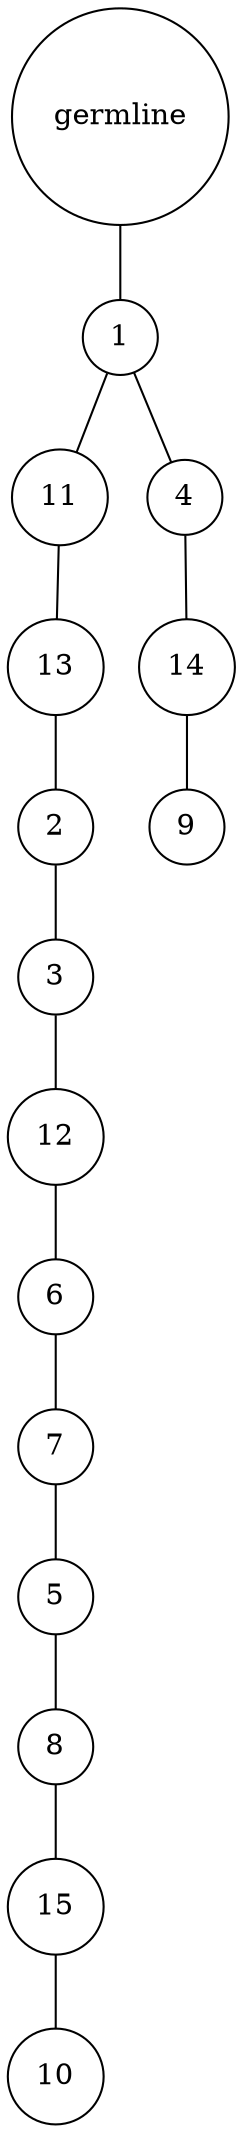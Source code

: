 graph {
	rankdir=UD;
	splines=line;
	node [shape=circle]
	"0x7f93590a4e20" [label="germline"];
	"0x7f93590a4e50" [label="1"];
	"0x7f93590a4e20" -- "0x7f93590a4e50" ;
	"0x7f93590a4e80" [label="11"];
	"0x7f93590a4e50" -- "0x7f93590a4e80" ;
	"0x7f93590a4eb0" [label="13"];
	"0x7f93590a4e80" -- "0x7f93590a4eb0" ;
	"0x7f93590a4ee0" [label="2"];
	"0x7f93590a4eb0" -- "0x7f93590a4ee0" ;
	"0x7f93590a4f10" [label="3"];
	"0x7f93590a4ee0" -- "0x7f93590a4f10" ;
	"0x7f93590a4f40" [label="12"];
	"0x7f93590a4f10" -- "0x7f93590a4f40" ;
	"0x7f93590a4f70" [label="6"];
	"0x7f93590a4f40" -- "0x7f93590a4f70" ;
	"0x7f93590a4fa0" [label="7"];
	"0x7f93590a4f70" -- "0x7f93590a4fa0" ;
	"0x7f93590a4fd0" [label="5"];
	"0x7f93590a4fa0" -- "0x7f93590a4fd0" ;
	"0x7f9383ca9040" [label="8"];
	"0x7f93590a4fd0" -- "0x7f9383ca9040" ;
	"0x7f9383ca9070" [label="15"];
	"0x7f9383ca9040" -- "0x7f9383ca9070" ;
	"0x7f9383ca90a0" [label="10"];
	"0x7f9383ca9070" -- "0x7f9383ca90a0" ;
	"0x7f9383ca90d0" [label="4"];
	"0x7f93590a4e50" -- "0x7f9383ca90d0" ;
	"0x7f9383ca9100" [label="14"];
	"0x7f9383ca90d0" -- "0x7f9383ca9100" ;
	"0x7f9383ca9130" [label="9"];
	"0x7f9383ca9100" -- "0x7f9383ca9130" ;
}
